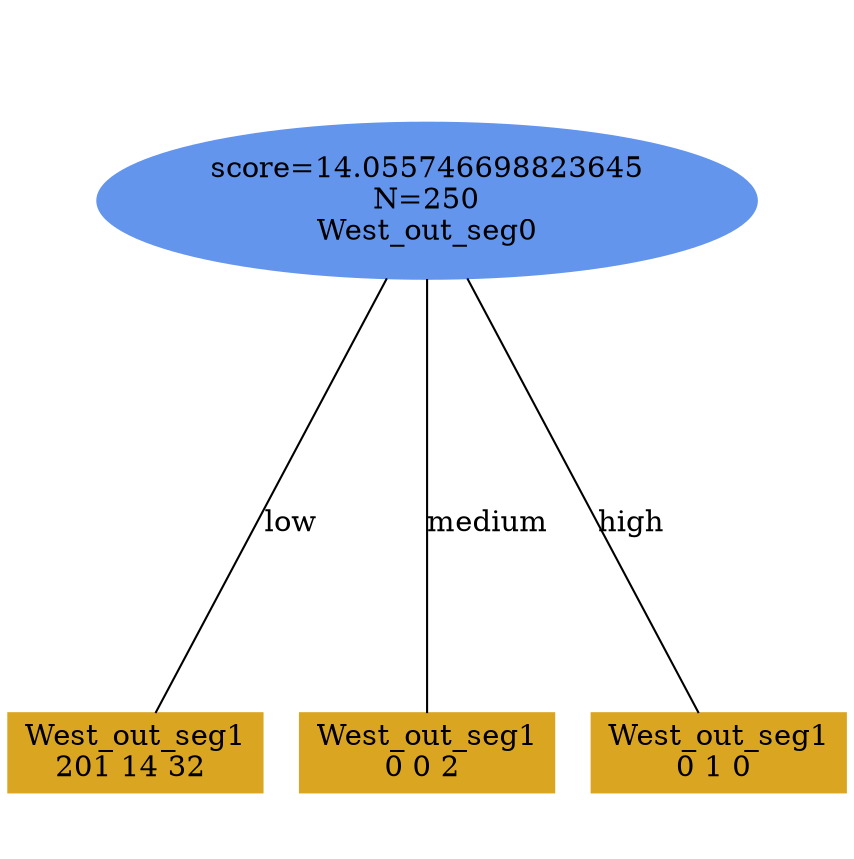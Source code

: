 digraph "DD" {
size = "7.5,10"
ratio=1.0;
center = true;
edge [dir = none];
{ rank = same; node [shape=ellipse, style=filled, color=cornflowerblue];"1079" [label="score=14.055746698823645\nN=250\nWest_out_seg0"];}
{ rank = same; node [shape=box, style=filled, color=goldenrod];"1080" [label="West_out_seg1\n201 14 32 "];}
{ rank = same; node [shape=box, style=filled, color=goldenrod];"1081" [label="West_out_seg1\n0 0 2 "];}
{ rank = same; node [shape=box, style=filled, color=goldenrod];"1082" [label="West_out_seg1\n0 1 0 "];}
"1079" -> "1080" [label = "low"];
"1079" -> "1081" [label = "medium"];
"1079" -> "1082" [label = "high"];

}